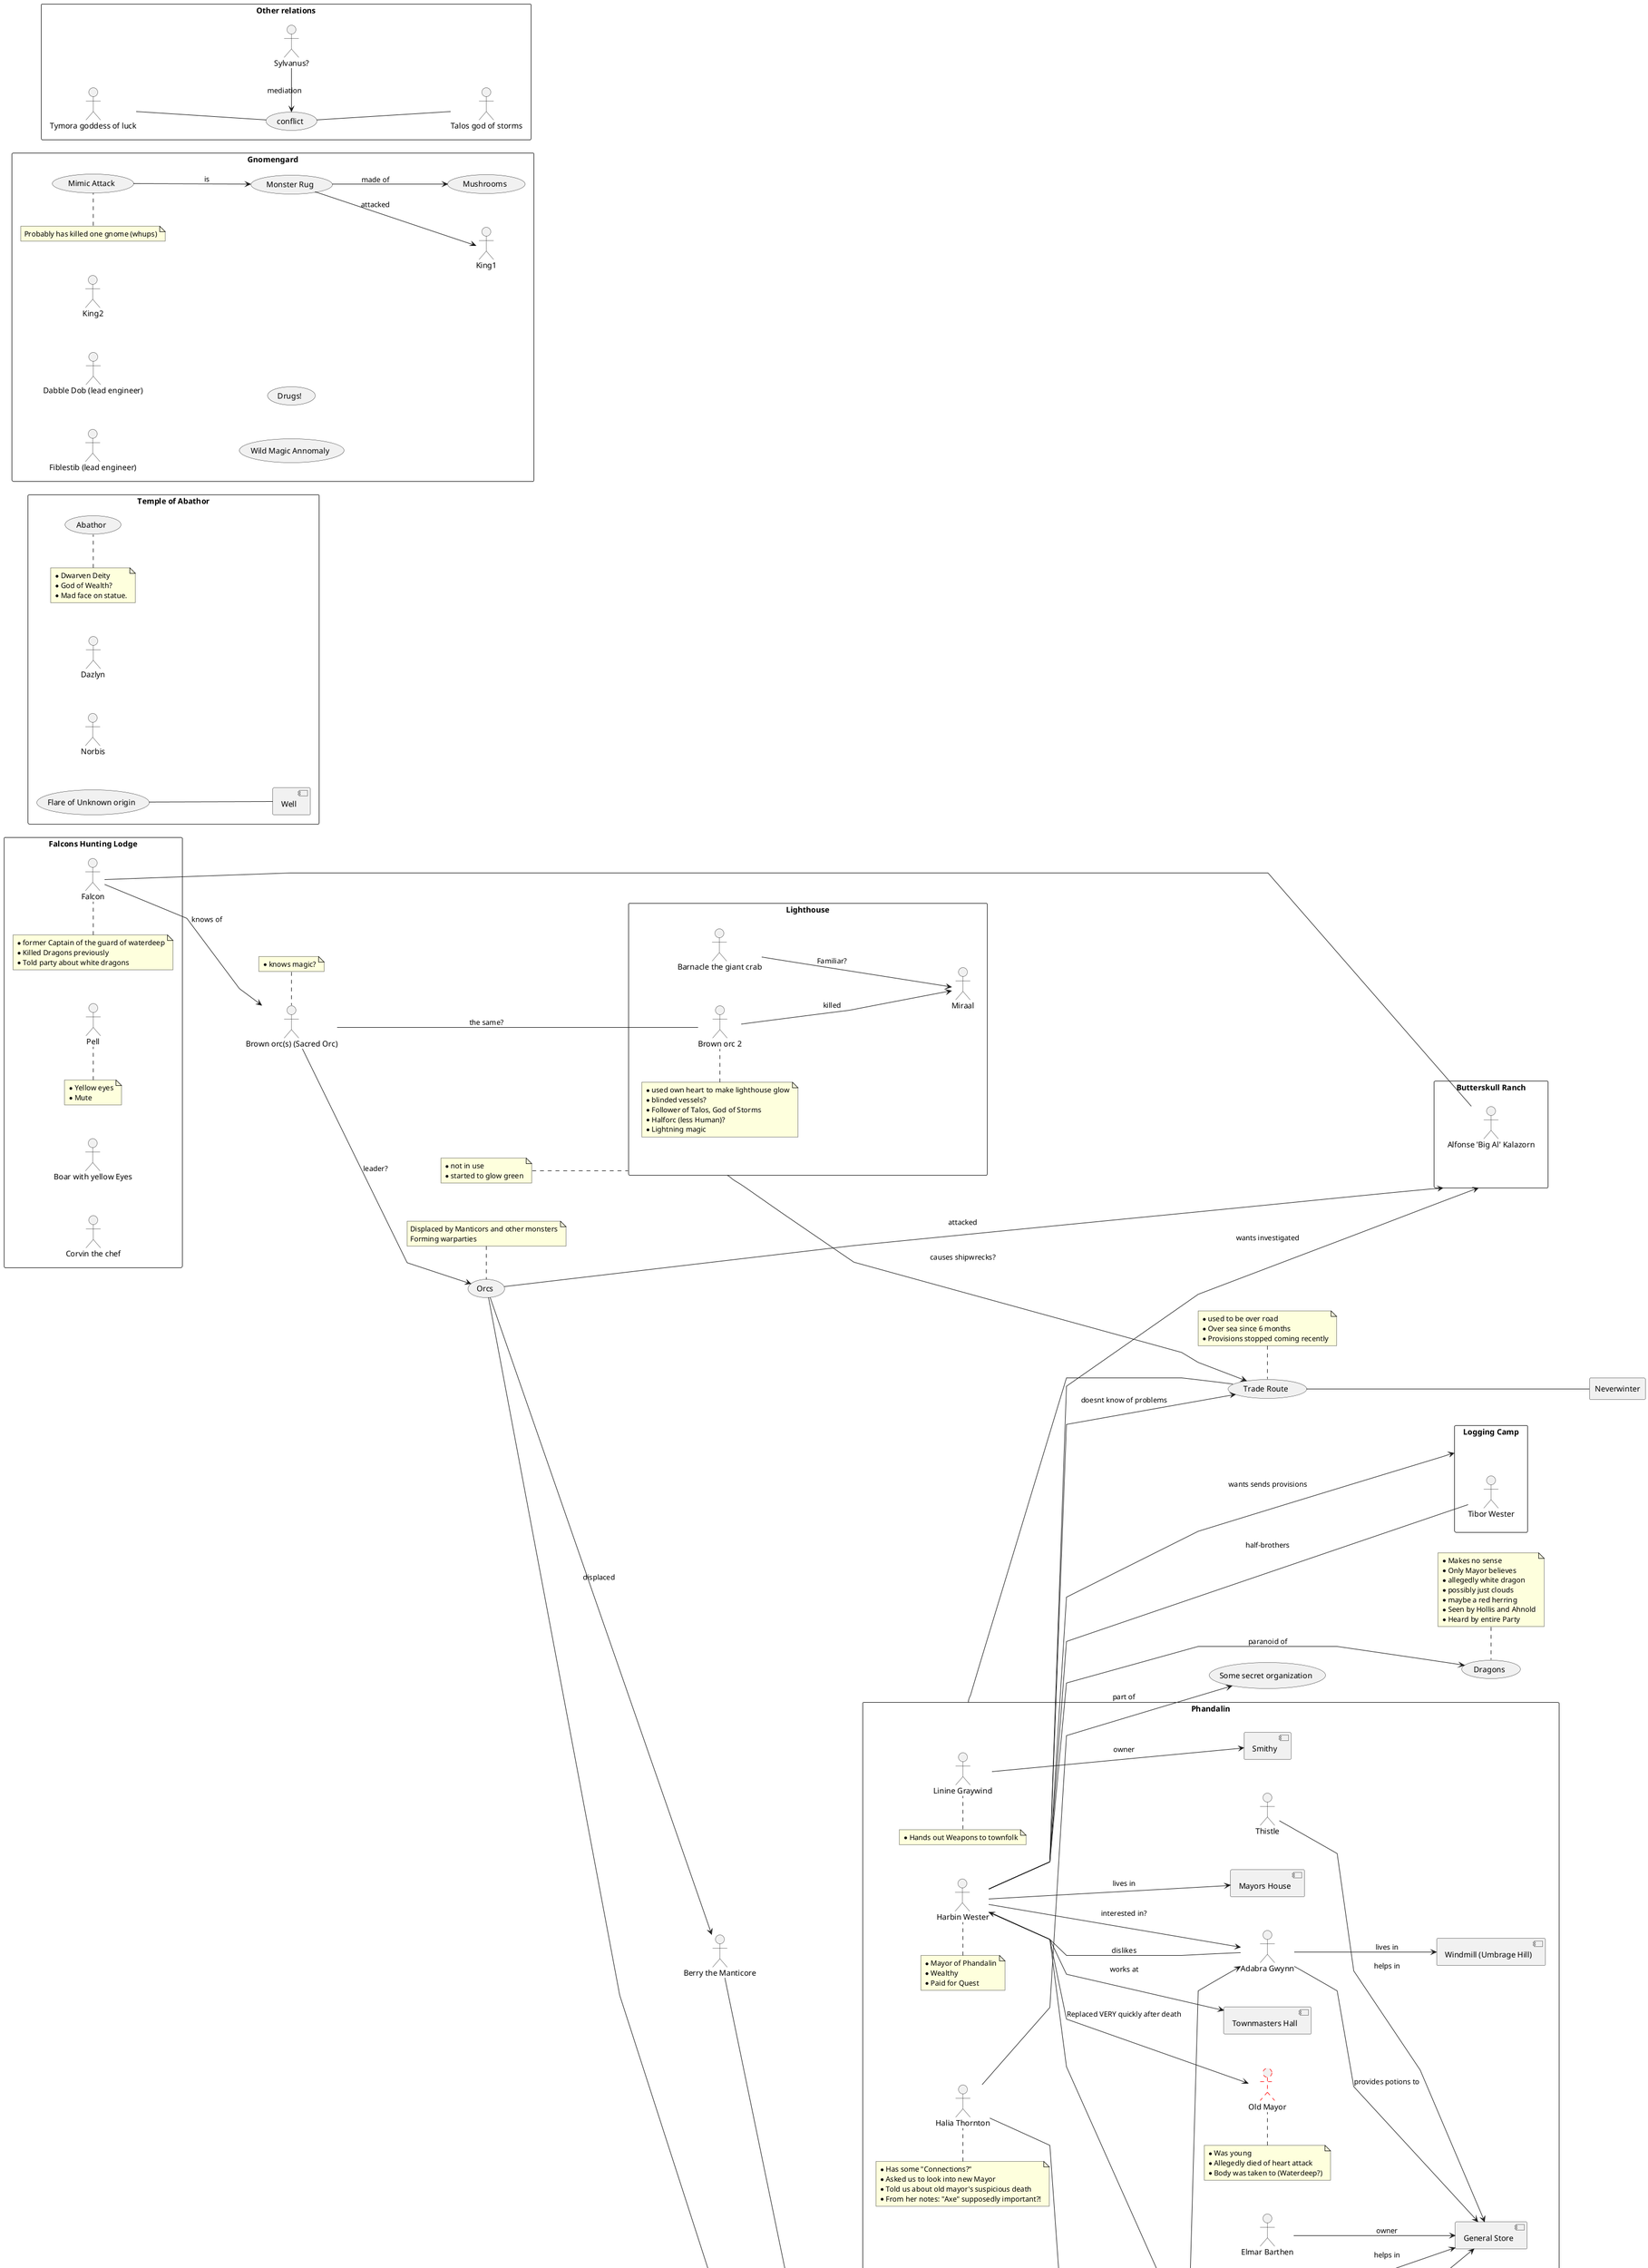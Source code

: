 @startuml Conspiracy Graph
left to right direction
skinparam linetype polyline
skinparam nodesep 60

'Global Actors here:
actor "Berry the Manticore" as manticorBerry
actor "Brown orc(s) (Sacred Orc)" as brownOrc
note top of brownOrc
    * knows magic?
end note

(Orcs) as orcs
note top of orcs
    Displaced by Manticors and other monsters
    Forming warparties
end note

(Dragons) as dragons
note top of dragons
    * Makes no sense
    * Only Mayor believes
    * allegedly white dragon
    * possibly just clouds
    * maybe a red herring
    * Seen by Hollis and Ahnold
    * Heard by entire Party
end note

(Some secret organization) as secretOrg

' Global only relations
brownOrc --> orcs : leader?
orcs --> manticorBerry : displaced

'######### Location Phandalin #########
rectangle Phandalin {
    ' locations
    [Stone Hill Inn] as stoneHillInn
    [Townmasters Hall] as townHall
    [Smithy]
    [Destroyed Shrine to Tymora] as shrine
    [General Store] as generalStore
    [Mayors House] as mayorsHouse
    [Miner's Exchange] as minerHall
    [Windmill (Umbrage Hill)] as Windmill

    'People / Actors with notes
    actor "Toblen Stonehill" as innkeep
    actor "Linine Graywind" as Smith
    note top of Smith
        * Hands out Weapons to townfolk
    end note
    actor "Sister Faelith" as Sister1
    actor "Sister Garell" as Sister2
    actor "Elmar Barthen" as generalStoreGuy
    actor "Ander" as generalStoreHelper
    actor "Thistle" as generalStoreHelper2

    actor "Harbin Wester" as Mayor
    note top of Mayor
        * Mayor of Phandalin
        * Wealthy
        * Paid for Quest
    end note

    actor "Adabra Gwynn" as potionSeller
    actor "Halia Thornton" as prospectorReception
    note top of prospectorReception
        * Has some "Connections?"
        * Asked us to look into new Mayor
        * Told us about old mayor's suspicious death
        * From her notes: "Axe" supposedly important?!
    end note

    actor "Old Mayor" as oldMayor #line.dashed;line:red
    note top of oldMayor
        * Was young
        * Allegedly died of heart attack
        * Body was taken to (Waterdeep?)
    end note

    actor "Shifty Gnomes" as shiftyGnomes

    'local relations

    shiftyGnomes --> stoneHillInn : Gambled and stole from patreons
    prospectorReception --> secretOrg : part of

    innkeep --> stoneHillInn : owner
    Smith --> Smithy : owner
    Sister1 --> shrine : supporter
    Sister2 --> shrine : supporter
    generalStoreGuy --> generalStore: owner
    generalStoreHelper --> generalStore : helps in
    generalStoreHelper2 --> generalStore : helps in
    Mayor --> mayorsHouse : lives in
    prospectorReception --> minerHall : works at
    potionSeller --> Windmill : lives in
    Mayor --> townHall : works at

    Mayor --> generalStore : owes money to
    Mayor --> potionSeller : interested in?
    potionSeller --> Mayor : dislikes

    Mayor --> oldMayor : Replaced VERY quickly after death

    potionSeller --> generalStore : provides potions to
}

manticorBerry ---> potionSeller : attacked
orcs ---> shrine : destroyed
Mayor  --->  dragons: paranoid of

'######### Temple of Abathor #########
rectangle "Temple of Abathor"{
    (Abathor)
    note top of Abathor
        * Dwarven Deity
        * God of Wealth?
        * Mad face on statue.
    end note
    actor Dazlyn
    actor Norbis

    [Well]
    (Flare of Unknown origin) as flare

    flare -- Well
}

'######### Gnomengard #########
rectangle "Gnomengard" {
    actor "Fiblestib (lead engineer)"
    actor "Dabble Dob (lead engineer)"
    actor King1 as king1
    actor King2 as king2

    (Monster Rug) as rugMonster
    (Mushrooms)
    (Wild Magic Annomaly)
    (Mimic Attack) as mimicattack
    (Drugs!)

    note top of mimicattack
        Probably has killed one gnome (whups)
    end note

    rugMonster --> Mushrooms : made of
    rugMonster --> king1 : attacked
    mimicattack --> rugMonster : is
}

'######### Woodcutter Camp #########
rectangle "Logging Camp" as woodcutterCamp {
    actor "Tibor Wester" as woodcutterLeader
}

woodcutterLeader --- Mayor : half-brothers
Mayor ---> woodcutterCamp : wants sends provisions


'######### ??? Ranch #########
rectangle "Butterskull Ranch" as ranch {
    actor "Alfonse 'Big Al' Kalazorn" as sheriff
}

orcs ---> ranch : attacked
Mayor ---> ranch : wants investigated
'Mayor ---> sheriff : wants proof of demise?

'######### Lighthouse #########
rectangle "Lighthouse" as lighthouse {
    actor "Barnacle the giant crab" as barnacle
    actor "Miraal" as miraal
    actor "Brown orc 2" as brownOrcLighthouse
    note top of brownOrcLighthouse
        * used own heart to make lighthouse glow
        * blinded vessels?
        * Follower of Talos, God of Storms
        * Halforc (less Human)?
        * Lightning magic
    end note

    barnacle --> miraal : Familiar?
    brownOrcLighthouse --> miraal : killed
}

note left of lighthouse
    * not in use
    * started to glow green
end note

brownOrc --- brownOrcLighthouse : the same?

'######### Trade Route #########
(Trade Route) as tradeRoute

note top of tradeRoute
    * used to be over road
    * Over sea since 6 months
    * Provisions stopped coming recently
end note

tradeRoute --- Phandalin
Mayor ---> tradeRoute : doesnt know of problems
lighthouse ---> tradeRoute : causes shipwrecks?

'######### TNeverwinter #########
rectangle Neverwinter {
}

tradeRoute --- Neverwinter


rectangle "Falcons Hunting Lodge"{    
    actor "Falcon" as falcon
    note top of falcon
        * former Captain of the guard of waterdeep
        * Killed Dragons previously
        * Told party about white dragons
    end note
    actor "Pell" as yellowBoy
    note top of yellowBoy
        * Yellow eyes
        * Mute
    end note
    actor "Boar with yellow Eyes" as yellowBoar
    actor "Corvin the chef" as corvin
}

falcon --- sheriff
falcon --> brownOrc : knows of 

rectangle "Other relations" {
    actor "Tymora goddess of luck" as tymora
    actor "Talos god of storms" as talos
    actor "Sylvanus?" as sylvanus

    (conflict)
    tymora -- conflict
    conflict -- talos
    conflict <- sylvanus :mediation
}



@enduml
